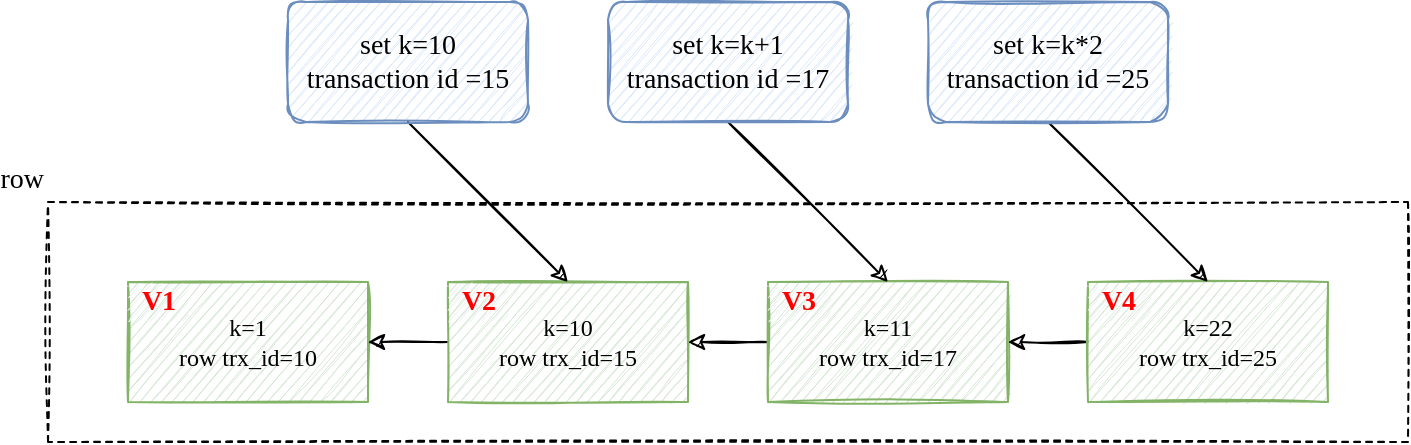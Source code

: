 <mxfile version="18.0.6" type="device"><diagram id="zeLPjSNY9pUR3QeytRhF" name="第 1 页"><mxGraphModel dx="946" dy="526" grid="1" gridSize="10" guides="1" tooltips="1" connect="1" arrows="1" fold="1" page="1" pageScale="1" pageWidth="827" pageHeight="1169" math="0" shadow="0"><root><mxCell id="0"/><mxCell id="1" parent="0"/><mxCell id="8EFf13QF5l1emQ18PBbx-9" value="row" style="rounded=0;whiteSpace=wrap;html=1;sketch=1;fontFamily=Times New Roman;fontSize=14;fontColor=default;dashed=1;labelPosition=left;verticalLabelPosition=top;align=right;verticalAlign=bottom;textDirection=ltr;" vertex="1" parent="1"><mxGeometry x="80" y="120" width="680" height="120" as="geometry"/></mxCell><mxCell id="8EFf13QF5l1emQ18PBbx-1" value="k=1&lt;br&gt;row trx_id=10" style="rounded=0;whiteSpace=wrap;html=1;sketch=1;fontFamily=Times New Roman;fillColor=#d5e8d4;strokeColor=#82b366;" vertex="1" parent="1"><mxGeometry x="120" y="160" width="120" height="60" as="geometry"/></mxCell><mxCell id="8EFf13QF5l1emQ18PBbx-2" value="V1" style="dashed=0;html=1;fillColor=#F0F2F5;strokeColor=none;align=center;rounded=1;arcSize=10;fontColor=#FF0000;fontStyle=1;fontSize=14;shadow=0;sketch=1;fontFamily=Times New Roman;" vertex="1" parent="1"><mxGeometry x="120" y="160" width="30" height="20" as="geometry"/></mxCell><mxCell id="8EFf13QF5l1emQ18PBbx-13" style="edgeStyle=orthogonalEdgeStyle;rounded=0;orthogonalLoop=1;jettySize=auto;html=1;exitX=0;exitY=0.5;exitDx=0;exitDy=0;entryX=1;entryY=0.5;entryDx=0;entryDy=0;fontFamily=Times New Roman;fontSize=14;fontColor=default;sketch=1;" edge="1" parent="1" source="8EFf13QF5l1emQ18PBbx-3" target="8EFf13QF5l1emQ18PBbx-1"><mxGeometry relative="1" as="geometry"/></mxCell><mxCell id="8EFf13QF5l1emQ18PBbx-3" value="k=10&lt;br&gt;row trx_id=15" style="rounded=0;whiteSpace=wrap;html=1;sketch=1;fontFamily=Times New Roman;fillColor=#d5e8d4;strokeColor=#82b366;" vertex="1" parent="1"><mxGeometry x="280" y="160" width="120" height="60" as="geometry"/></mxCell><mxCell id="8EFf13QF5l1emQ18PBbx-4" value="V2" style="dashed=0;html=1;fillColor=#F0F2F5;strokeColor=none;align=center;rounded=1;arcSize=10;fontColor=#FF0000;fontStyle=1;fontSize=14;shadow=0;sketch=1;fontFamily=Times New Roman;" vertex="1" parent="1"><mxGeometry x="280" y="160" width="30" height="20" as="geometry"/></mxCell><mxCell id="8EFf13QF5l1emQ18PBbx-14" style="edgeStyle=orthogonalEdgeStyle;rounded=0;sketch=1;orthogonalLoop=1;jettySize=auto;html=1;exitX=0;exitY=0.5;exitDx=0;exitDy=0;entryX=1;entryY=0.5;entryDx=0;entryDy=0;fontFamily=Times New Roman;fontSize=14;fontColor=default;" edge="1" parent="1" source="8EFf13QF5l1emQ18PBbx-5" target="8EFf13QF5l1emQ18PBbx-3"><mxGeometry relative="1" as="geometry"/></mxCell><mxCell id="8EFf13QF5l1emQ18PBbx-5" value="k=11&lt;br&gt;row trx_id=17" style="rounded=0;whiteSpace=wrap;html=1;sketch=1;fontFamily=Times New Roman;fillColor=#d5e8d4;strokeColor=#82b366;" vertex="1" parent="1"><mxGeometry x="440" y="160" width="120" height="60" as="geometry"/></mxCell><mxCell id="8EFf13QF5l1emQ18PBbx-6" value="V3" style="dashed=0;html=1;fillColor=#F0F2F5;strokeColor=none;align=center;rounded=1;arcSize=10;fontColor=#FF0000;fontStyle=1;fontSize=14;shadow=0;sketch=1;fontFamily=Times New Roman;" vertex="1" parent="1"><mxGeometry x="440" y="160" width="30" height="20" as="geometry"/></mxCell><mxCell id="8EFf13QF5l1emQ18PBbx-15" style="edgeStyle=orthogonalEdgeStyle;rounded=0;sketch=1;orthogonalLoop=1;jettySize=auto;html=1;exitX=0;exitY=0.5;exitDx=0;exitDy=0;entryX=1;entryY=0.5;entryDx=0;entryDy=0;fontFamily=Times New Roman;fontSize=14;fontColor=default;" edge="1" parent="1" source="8EFf13QF5l1emQ18PBbx-7" target="8EFf13QF5l1emQ18PBbx-5"><mxGeometry relative="1" as="geometry"/></mxCell><mxCell id="8EFf13QF5l1emQ18PBbx-7" value="k=22&lt;br&gt;row trx_id=25" style="rounded=0;whiteSpace=wrap;html=1;sketch=1;fontFamily=Times New Roman;fillColor=#d5e8d4;strokeColor=#82b366;" vertex="1" parent="1"><mxGeometry x="600" y="160" width="120" height="60" as="geometry"/></mxCell><mxCell id="8EFf13QF5l1emQ18PBbx-8" value="V4" style="dashed=0;html=1;fillColor=#F0F2F5;strokeColor=none;align=center;rounded=1;arcSize=10;fontColor=#FF0000;fontStyle=1;fontSize=14;shadow=0;sketch=1;fontFamily=Times New Roman;" vertex="1" parent="1"><mxGeometry x="600" y="160" width="30" height="20" as="geometry"/></mxCell><mxCell id="8EFf13QF5l1emQ18PBbx-16" style="rounded=0;sketch=1;orthogonalLoop=1;jettySize=auto;html=1;exitX=0.5;exitY=1;exitDx=0;exitDy=0;entryX=0.5;entryY=0;entryDx=0;entryDy=0;fontFamily=Times New Roman;fontSize=14;fontColor=default;" edge="1" parent="1" source="8EFf13QF5l1emQ18PBbx-10" target="8EFf13QF5l1emQ18PBbx-3"><mxGeometry relative="1" as="geometry"/></mxCell><mxCell id="8EFf13QF5l1emQ18PBbx-10" value="set k=10&lt;br&gt;transaction id =15" style="rounded=1;whiteSpace=wrap;html=1;sketch=1;fontFamily=Times New Roman;fontSize=14;fillColor=#dae8fc;strokeColor=#6c8ebf;" vertex="1" parent="1"><mxGeometry x="200" y="20" width="120" height="60" as="geometry"/></mxCell><mxCell id="8EFf13QF5l1emQ18PBbx-17" style="edgeStyle=none;rounded=0;sketch=1;orthogonalLoop=1;jettySize=auto;html=1;exitX=0.5;exitY=1;exitDx=0;exitDy=0;entryX=0.5;entryY=0;entryDx=0;entryDy=0;fontFamily=Times New Roman;fontSize=14;fontColor=default;" edge="1" parent="1" source="8EFf13QF5l1emQ18PBbx-11" target="8EFf13QF5l1emQ18PBbx-5"><mxGeometry relative="1" as="geometry"/></mxCell><mxCell id="8EFf13QF5l1emQ18PBbx-11" value="set k=k+1&lt;br&gt;transaction id =17" style="rounded=1;whiteSpace=wrap;html=1;sketch=1;fontFamily=Times New Roman;fontSize=14;fillColor=#dae8fc;strokeColor=#6c8ebf;" vertex="1" parent="1"><mxGeometry x="360" y="20" width="120" height="60" as="geometry"/></mxCell><mxCell id="8EFf13QF5l1emQ18PBbx-18" style="edgeStyle=none;rounded=0;sketch=1;orthogonalLoop=1;jettySize=auto;html=1;exitX=0.5;exitY=1;exitDx=0;exitDy=0;entryX=0.5;entryY=0;entryDx=0;entryDy=0;fontFamily=Times New Roman;fontSize=14;fontColor=default;" edge="1" parent="1" source="8EFf13QF5l1emQ18PBbx-12" target="8EFf13QF5l1emQ18PBbx-7"><mxGeometry relative="1" as="geometry"/></mxCell><mxCell id="8EFf13QF5l1emQ18PBbx-12" value="set k=k*2&lt;br&gt;transaction id =25" style="rounded=1;whiteSpace=wrap;html=1;sketch=1;fontFamily=Times New Roman;fontSize=14;fillColor=#dae8fc;strokeColor=#6c8ebf;" vertex="1" parent="1"><mxGeometry x="520" y="20" width="120" height="60" as="geometry"/></mxCell></root></mxGraphModel></diagram></mxfile>